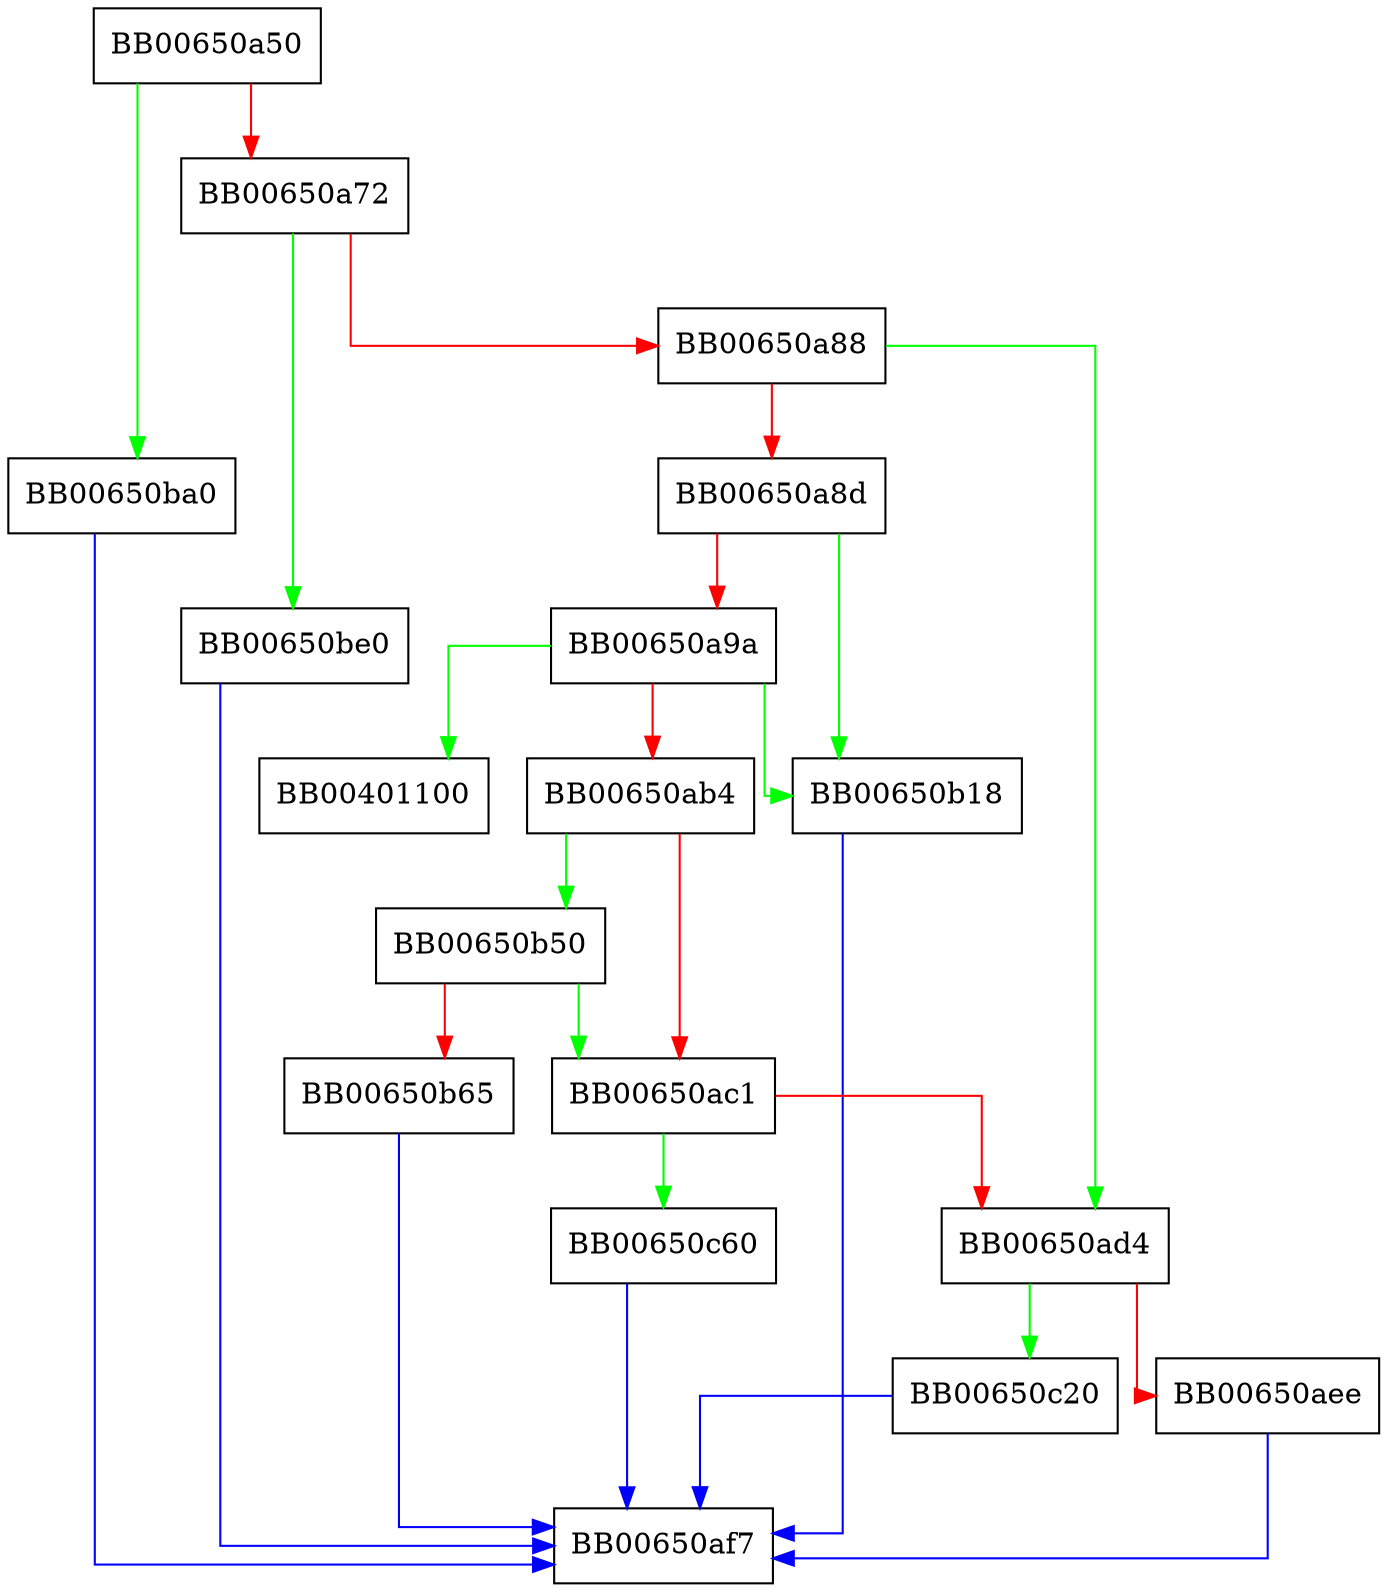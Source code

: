 digraph TS_RESP_CTX_set_status_info {
  node [shape="box"];
  graph [splines=ortho];
  BB00650a50 -> BB00650ba0 [color="green"];
  BB00650a50 -> BB00650a72 [color="red"];
  BB00650a72 -> BB00650be0 [color="green"];
  BB00650a72 -> BB00650a88 [color="red"];
  BB00650a88 -> BB00650ad4 [color="green"];
  BB00650a88 -> BB00650a8d [color="red"];
  BB00650a8d -> BB00650b18 [color="green"];
  BB00650a8d -> BB00650a9a [color="red"];
  BB00650a9a -> BB00401100 [color="green"];
  BB00650a9a -> BB00650b18 [color="green"];
  BB00650a9a -> BB00650ab4 [color="red"];
  BB00650ab4 -> BB00650b50 [color="green"];
  BB00650ab4 -> BB00650ac1 [color="red"];
  BB00650ac1 -> BB00650c60 [color="green"];
  BB00650ac1 -> BB00650ad4 [color="red"];
  BB00650ad4 -> BB00650c20 [color="green"];
  BB00650ad4 -> BB00650aee [color="red"];
  BB00650aee -> BB00650af7 [color="blue"];
  BB00650b18 -> BB00650af7 [color="blue"];
  BB00650b50 -> BB00650ac1 [color="green"];
  BB00650b50 -> BB00650b65 [color="red"];
  BB00650b65 -> BB00650af7 [color="blue"];
  BB00650ba0 -> BB00650af7 [color="blue"];
  BB00650be0 -> BB00650af7 [color="blue"];
  BB00650c20 -> BB00650af7 [color="blue"];
  BB00650c60 -> BB00650af7 [color="blue"];
}